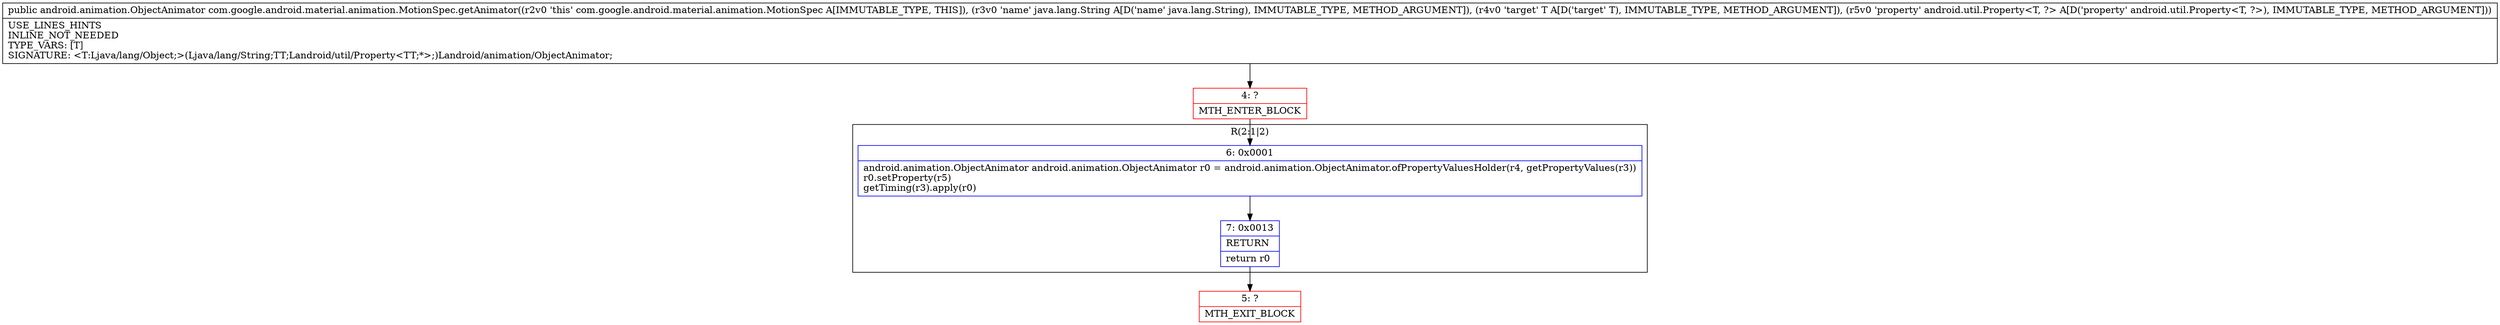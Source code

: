 digraph "CFG forcom.google.android.material.animation.MotionSpec.getAnimator(Ljava\/lang\/String;Ljava\/lang\/Object;Landroid\/util\/Property;)Landroid\/animation\/ObjectAnimator;" {
subgraph cluster_Region_1489107717 {
label = "R(2:1|2)";
node [shape=record,color=blue];
Node_6 [shape=record,label="{6\:\ 0x0001|android.animation.ObjectAnimator android.animation.ObjectAnimator r0 = android.animation.ObjectAnimator.ofPropertyValuesHolder(r4, getPropertyValues(r3))\lr0.setProperty(r5)\lgetTiming(r3).apply(r0)\l}"];
Node_7 [shape=record,label="{7\:\ 0x0013|RETURN\l|return r0\l}"];
}
Node_4 [shape=record,color=red,label="{4\:\ ?|MTH_ENTER_BLOCK\l}"];
Node_5 [shape=record,color=red,label="{5\:\ ?|MTH_EXIT_BLOCK\l}"];
MethodNode[shape=record,label="{public android.animation.ObjectAnimator com.google.android.material.animation.MotionSpec.getAnimator((r2v0 'this' com.google.android.material.animation.MotionSpec A[IMMUTABLE_TYPE, THIS]), (r3v0 'name' java.lang.String A[D('name' java.lang.String), IMMUTABLE_TYPE, METHOD_ARGUMENT]), (r4v0 'target' T A[D('target' T), IMMUTABLE_TYPE, METHOD_ARGUMENT]), (r5v0 'property' android.util.Property\<T, ?\> A[D('property' android.util.Property\<T, ?\>), IMMUTABLE_TYPE, METHOD_ARGUMENT]))  | USE_LINES_HINTS\lINLINE_NOT_NEEDED\lTYPE_VARS: [T]\lSIGNATURE: \<T:Ljava\/lang\/Object;\>(Ljava\/lang\/String;TT;Landroid\/util\/Property\<TT;*\>;)Landroid\/animation\/ObjectAnimator;\l}"];
MethodNode -> Node_4;Node_6 -> Node_7;
Node_7 -> Node_5;
Node_4 -> Node_6;
}

